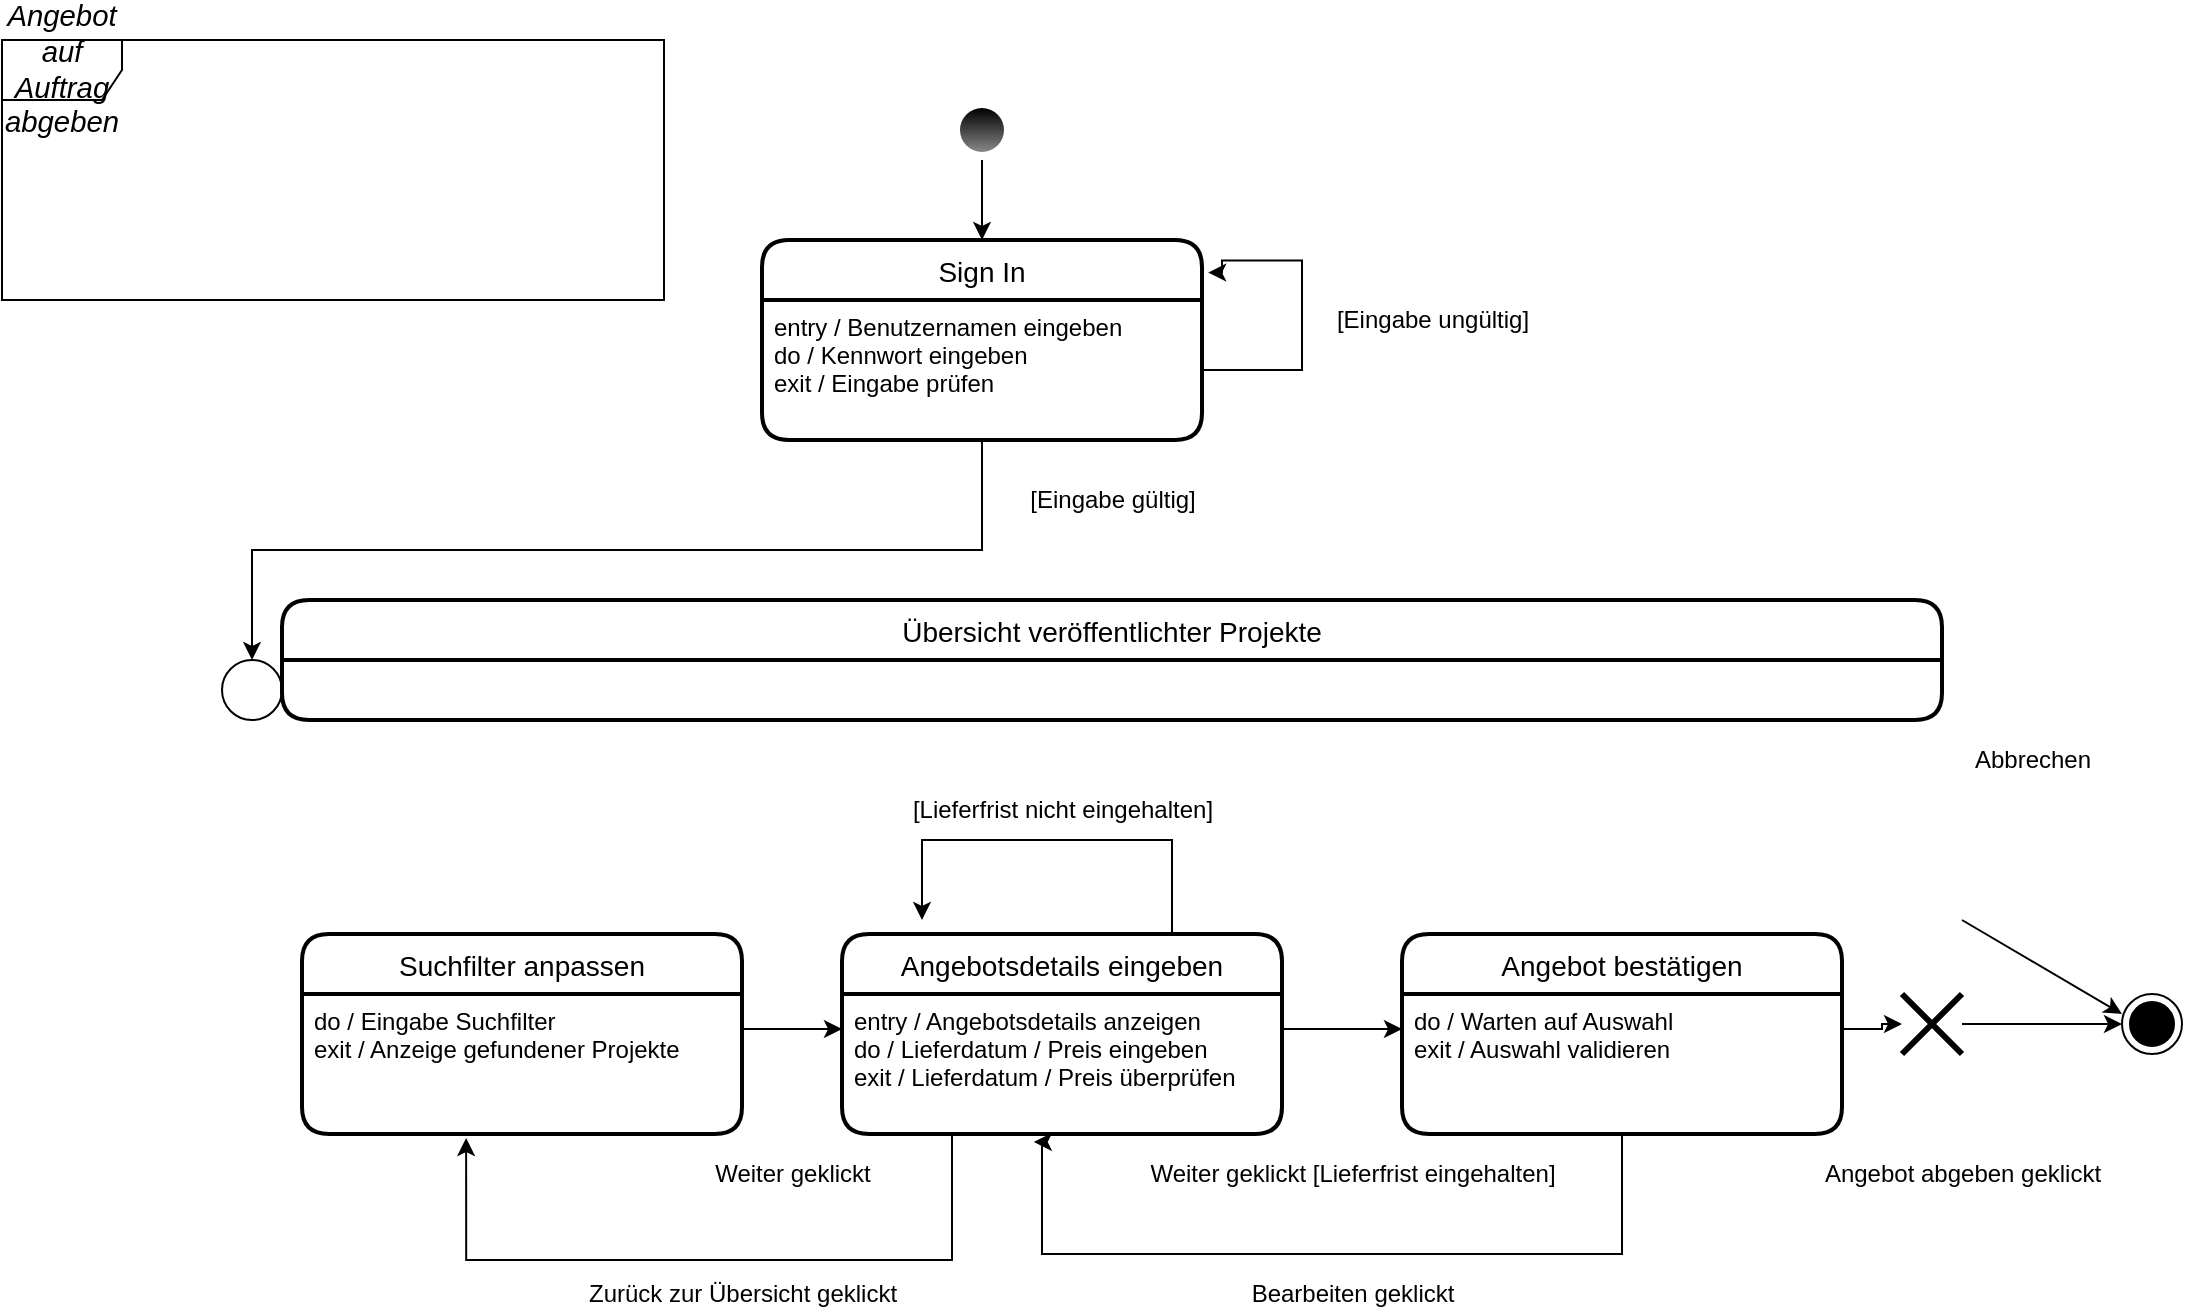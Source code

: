 <mxfile version="13.3.9" type="device"><diagram name="Page-1" id="e7e014a7-5840-1c2e-5031-d8a46d1fe8dd"><mxGraphModel dx="1220" dy="1063" grid="1" gridSize="10" guides="1" tooltips="1" connect="1" arrows="1" fold="1" page="1" pageScale="1" pageWidth="1169" pageHeight="826" background="#ffffff" math="0" shadow="0"><root><mxCell id="0"/><mxCell id="1" parent="0"/><mxCell id="OTc7slQkvgCQ9Ft_FuSA-42" value="&lt;i&gt;&lt;span style=&quot;font-size: 11.0pt ; font-family: &amp;#34;calibri&amp;#34; , sans-serif&quot;&gt;Angebot auf Auftrag abgeben&lt;br&gt;&lt;/span&gt;&lt;/i&gt;" style="shape=umlFrame;whiteSpace=wrap;html=1;" parent="1" vertex="1"><mxGeometry x="30" y="30" width="331" height="130" as="geometry"/></mxCell><mxCell id="nERQGFdSmko-TmaKGZCj-354" style="edgeStyle=orthogonalEdgeStyle;rounded=0;orthogonalLoop=1;jettySize=auto;html=1;exitX=0.5;exitY=1;exitDx=0;exitDy=0;entryX=0.5;entryY=0;entryDx=0;entryDy=0;startArrow=none;startFill=0;endArrow=classic;endFill=1;" parent="1" source="OTc7slQkvgCQ9Ft_FuSA-43" target="0c5Z71McvULgSXeNEmeY-1" edge="1"><mxGeometry relative="1" as="geometry"><mxPoint x="520" y="138.75" as="targetPoint"/></mxGeometry></mxCell><mxCell id="OTc7slQkvgCQ9Ft_FuSA-43" value="" style="ellipse;html=1;shape=endState;fillColor=#000000;fontStyle=1;strokeColor=none;gradientColor=#878787;" parent="1" vertex="1"><mxGeometry x="505" y="60" width="30" height="30" as="geometry"/></mxCell><mxCell id="nERQGFdSmko-TmaKGZCj-339" value="" style="ellipse;whiteSpace=wrap;html=1;aspect=fixed;" parent="1" vertex="1"><mxGeometry x="140" y="340" width="30" height="30" as="geometry"/></mxCell><mxCell id="nERQGFdSmko-TmaKGZCj-341" value="" style="ellipse;html=1;shape=endState;fillColor=#000000;" parent="1" vertex="1"><mxGeometry x="1090" y="507" width="30" height="30" as="geometry"/></mxCell><mxCell id="nERQGFdSmko-TmaKGZCj-362" style="edgeStyle=orthogonalEdgeStyle;rounded=0;orthogonalLoop=1;jettySize=auto;html=1;entryX=0;entryY=0.5;entryDx=0;entryDy=0;startArrow=none;startFill=0;endArrow=classic;endFill=1;" parent="1" source="nERQGFdSmko-TmaKGZCj-342" target="nERQGFdSmko-TmaKGZCj-341" edge="1"><mxGeometry relative="1" as="geometry"/></mxCell><mxCell id="nERQGFdSmko-TmaKGZCj-342" value="" style="shape=umlDestroy;whiteSpace=wrap;html=1;strokeWidth=3;" parent="1" vertex="1"><mxGeometry x="980" y="507" width="30" height="30" as="geometry"/></mxCell><mxCell id="nERQGFdSmko-TmaKGZCj-357" style="edgeStyle=orthogonalEdgeStyle;rounded=0;orthogonalLoop=1;jettySize=auto;html=1;exitX=0.5;exitY=1;exitDx=0;exitDy=0;entryX=0.5;entryY=0;entryDx=0;entryDy=0;startArrow=none;startFill=0;endArrow=classic;endFill=1;" parent="1" source="0c5Z71McvULgSXeNEmeY-2" target="nERQGFdSmko-TmaKGZCj-339" edge="1"><mxGeometry relative="1" as="geometry"><mxPoint x="520" y="238.75" as="sourcePoint"/></mxGeometry></mxCell><mxCell id="nERQGFdSmko-TmaKGZCj-5" value="Übersicht veröffentlichter Projekte" style="swimlane;childLayout=stackLayout;horizontal=1;startSize=30;horizontalStack=0;rounded=1;fontSize=14;fontStyle=0;strokeWidth=2;resizeParent=0;resizeLast=1;shadow=0;dashed=0;align=center;" parent="1" vertex="1"><mxGeometry x="170" y="310" width="830" height="60" as="geometry"/></mxCell><mxCell id="nERQGFdSmko-TmaKGZCj-359" style="edgeStyle=orthogonalEdgeStyle;rounded=0;orthogonalLoop=1;jettySize=auto;html=1;exitX=1;exitY=0.25;exitDx=0;exitDy=0;entryX=0;entryY=0.25;entryDx=0;entryDy=0;startArrow=none;startFill=0;endArrow=classic;endFill=1;" parent="1" source="nERQGFdSmko-TmaKGZCj-346" target="nERQGFdSmko-TmaKGZCj-349" edge="1"><mxGeometry relative="1" as="geometry"/></mxCell><mxCell id="nERQGFdSmko-TmaKGZCj-364" style="edgeStyle=orthogonalEdgeStyle;rounded=0;orthogonalLoop=1;jettySize=auto;html=1;exitX=1;exitY=0.25;exitDx=0;exitDy=0;startArrow=none;startFill=0;endArrow=classic;endFill=1;" parent="1" source="nERQGFdSmko-TmaKGZCj-349" target="nERQGFdSmko-TmaKGZCj-342" edge="1"><mxGeometry relative="1" as="geometry"><mxPoint x="980" y="525" as="targetPoint"/></mxGeometry></mxCell><mxCell id="nERQGFdSmko-TmaKGZCj-367" style="edgeStyle=orthogonalEdgeStyle;rounded=0;orthogonalLoop=1;jettySize=auto;html=1;exitX=1;exitY=0.25;exitDx=0;exitDy=0;entryX=0;entryY=0.25;entryDx=0;entryDy=0;startArrow=none;startFill=0;endArrow=classic;endFill=1;" parent="1" source="nERQGFdSmko-TmaKGZCj-366" target="nERQGFdSmko-TmaKGZCj-346" edge="1"><mxGeometry relative="1" as="geometry"/></mxCell><mxCell id="nERQGFdSmko-TmaKGZCj-368" value="Weiter geklickt" style="text;html=1;align=center;verticalAlign=middle;resizable=0;points=[];autosize=1;" parent="1" vertex="1"><mxGeometry x="380" y="587" width="90" height="20" as="geometry"/></mxCell><mxCell id="nERQGFdSmko-TmaKGZCj-369" value="Weiter geklickt [Lieferfrist eingehalten]" style="text;html=1;align=center;verticalAlign=middle;resizable=0;points=[];autosize=1;" parent="1" vertex="1"><mxGeometry x="595" y="587" width="220" height="20" as="geometry"/></mxCell><mxCell id="nERQGFdSmko-TmaKGZCj-370" value="Angebot abgeben geklickt" style="text;html=1;align=center;verticalAlign=middle;resizable=0;points=[];autosize=1;" parent="1" vertex="1"><mxGeometry x="935" y="587" width="150" height="20" as="geometry"/></mxCell><mxCell id="nERQGFdSmko-TmaKGZCj-373" value="" style="endArrow=classic;html=1;" parent="1" edge="1"><mxGeometry width="50" height="50" relative="1" as="geometry"><mxPoint x="1010" y="470" as="sourcePoint"/><mxPoint x="1090" y="517" as="targetPoint"/></mxGeometry></mxCell><mxCell id="nERQGFdSmko-TmaKGZCj-374" value="Abbrechen" style="text;html=1;align=center;verticalAlign=middle;resizable=0;points=[];autosize=1;" parent="1" vertex="1"><mxGeometry x="1010" y="380" width="70" height="20" as="geometry"/></mxCell><mxCell id="nERQGFdSmko-TmaKGZCj-375" style="edgeStyle=orthogonalEdgeStyle;rounded=0;orthogonalLoop=1;jettySize=auto;html=1;entryX=0.436;entryY=1.057;entryDx=0;entryDy=0;entryPerimeter=0;startArrow=none;startFill=0;endArrow=classic;endFill=1;" parent="1" source="nERQGFdSmko-TmaKGZCj-349" target="nERQGFdSmko-TmaKGZCj-346" edge="1"><mxGeometry relative="1" as="geometry"><Array as="points"><mxPoint x="840" y="637"/><mxPoint x="550" y="637"/><mxPoint x="550" y="581"/></Array></mxGeometry></mxCell><mxCell id="nERQGFdSmko-TmaKGZCj-376" value="Bearbeiten geklickt" style="text;html=1;align=center;verticalAlign=middle;resizable=0;points=[];autosize=1;" parent="1" vertex="1"><mxGeometry x="645" y="647" width="120" height="20" as="geometry"/></mxCell><mxCell id="0c5Z71McvULgSXeNEmeY-1" value="Sign In" style="swimlane;childLayout=stackLayout;horizontal=1;startSize=30;horizontalStack=0;rounded=1;fontSize=14;fontStyle=0;strokeWidth=2;resizeParent=0;resizeLast=1;shadow=0;dashed=0;align=center;" vertex="1" parent="1"><mxGeometry x="410" y="130" width="220" height="100" as="geometry"/></mxCell><mxCell id="0c5Z71McvULgSXeNEmeY-2" value="entry / Benutzernamen eingeben&#10;do / Kennwort eingeben&#10;exit / Eingabe prüfen" style="align=left;strokeColor=none;fillColor=none;spacingLeft=4;fontSize=12;verticalAlign=top;resizable=0;rotatable=0;part=1;" vertex="1" parent="0c5Z71McvULgSXeNEmeY-1"><mxGeometry y="30" width="220" height="70" as="geometry"/></mxCell><mxCell id="0c5Z71McvULgSXeNEmeY-3" style="edgeStyle=orthogonalEdgeStyle;rounded=0;orthogonalLoop=1;jettySize=auto;html=1;entryX=1.014;entryY=0.163;entryDx=0;entryDy=0;entryPerimeter=0;" edge="1" parent="0c5Z71McvULgSXeNEmeY-1" source="0c5Z71McvULgSXeNEmeY-2" target="0c5Z71McvULgSXeNEmeY-1"><mxGeometry relative="1" as="geometry"><mxPoint x="230" y="21.25" as="targetPoint"/><Array as="points"><mxPoint x="270" y="65.25"/><mxPoint x="270" y="10.25"/><mxPoint x="230" y="10.25"/><mxPoint x="230" y="16.25"/></Array></mxGeometry></mxCell><mxCell id="0c5Z71McvULgSXeNEmeY-4" value="[Eingabe ungültig]" style="text;html=1;align=center;verticalAlign=middle;resizable=0;points=[];autosize=1;" vertex="1" parent="1"><mxGeometry x="690" y="160" width="110" height="20" as="geometry"/></mxCell><mxCell id="0c5Z71McvULgSXeNEmeY-5" value="[Eingabe gültig]" style="text;html=1;align=center;verticalAlign=middle;resizable=0;points=[];autosize=1;" vertex="1" parent="1"><mxGeometry x="535" y="250" width="100" height="20" as="geometry"/></mxCell><mxCell id="nERQGFdSmko-TmaKGZCj-365" value="Suchfilter anpassen" style="swimlane;childLayout=stackLayout;horizontal=1;startSize=30;horizontalStack=0;rounded=1;fontSize=14;fontStyle=0;strokeWidth=2;resizeParent=0;resizeLast=1;shadow=0;dashed=0;align=center;" parent="1" vertex="1"><mxGeometry x="180" y="477" width="220" height="100" as="geometry"/></mxCell><mxCell id="nERQGFdSmko-TmaKGZCj-366" value="do / Eingabe Suchfilter&#10;exit / Anzeige gefundener Projekte" style="align=left;strokeColor=none;fillColor=none;spacingLeft=4;fontSize=12;verticalAlign=top;resizable=0;rotatable=0;part=1;" parent="nERQGFdSmko-TmaKGZCj-365" vertex="1"><mxGeometry y="30" width="220" height="70" as="geometry"/></mxCell><mxCell id="0c5Z71McvULgSXeNEmeY-6" style="edgeStyle=orthogonalEdgeStyle;rounded=0;orthogonalLoop=1;jettySize=auto;html=1;exitX=0.75;exitY=0;exitDx=0;exitDy=0;" edge="1" parent="1" source="nERQGFdSmko-TmaKGZCj-345"><mxGeometry relative="1" as="geometry"><mxPoint x="490" y="470" as="targetPoint"/><Array as="points"><mxPoint x="615" y="430"/><mxPoint x="490" y="430"/></Array></mxGeometry></mxCell><mxCell id="nERQGFdSmko-TmaKGZCj-345" value="Angebotsdetails eingeben" style="swimlane;childLayout=stackLayout;horizontal=1;startSize=30;horizontalStack=0;rounded=1;fontSize=14;fontStyle=0;strokeWidth=2;resizeParent=0;resizeLast=1;shadow=0;dashed=0;align=center;" parent="1" vertex="1"><mxGeometry x="450" y="477" width="220" height="100" as="geometry"/></mxCell><mxCell id="nERQGFdSmko-TmaKGZCj-346" value="entry / Angebotsdetails anzeigen&#10;do / Lieferdatum / Preis eingeben&#10;exit / Lieferdatum / Preis überprüfen" style="align=left;strokeColor=none;fillColor=none;spacingLeft=4;fontSize=12;verticalAlign=top;resizable=0;rotatable=0;part=1;" parent="nERQGFdSmko-TmaKGZCj-345" vertex="1"><mxGeometry y="30" width="220" height="70" as="geometry"/></mxCell><mxCell id="nERQGFdSmko-TmaKGZCj-348" value="Angebot bestätigen" style="swimlane;childLayout=stackLayout;horizontal=1;startSize=30;horizontalStack=0;rounded=1;fontSize=14;fontStyle=0;strokeWidth=2;resizeParent=0;resizeLast=1;shadow=0;dashed=0;align=center;" parent="1" vertex="1"><mxGeometry x="730" y="477" width="220" height="100" as="geometry"/></mxCell><mxCell id="nERQGFdSmko-TmaKGZCj-349" value="do / Warten auf Auswahl&#10;exit / Auswahl validieren" style="align=left;strokeColor=none;fillColor=none;spacingLeft=4;fontSize=12;verticalAlign=top;resizable=0;rotatable=0;part=1;" parent="nERQGFdSmko-TmaKGZCj-348" vertex="1"><mxGeometry y="30" width="220" height="70" as="geometry"/></mxCell><mxCell id="0c5Z71McvULgSXeNEmeY-7" value="[Lieferfrist nicht eingehalten]" style="text;html=1;align=center;verticalAlign=middle;resizable=0;points=[];autosize=1;" vertex="1" parent="1"><mxGeometry x="475" y="405" width="170" height="20" as="geometry"/></mxCell><mxCell id="0c5Z71McvULgSXeNEmeY-8" style="edgeStyle=orthogonalEdgeStyle;rounded=0;orthogonalLoop=1;jettySize=auto;html=1;exitX=0.25;exitY=1;exitDx=0;exitDy=0;entryX=0.373;entryY=1.029;entryDx=0;entryDy=0;entryPerimeter=0;" edge="1" parent="1" source="nERQGFdSmko-TmaKGZCj-346" target="nERQGFdSmko-TmaKGZCj-366"><mxGeometry relative="1" as="geometry"><Array as="points"><mxPoint x="505" y="640"/><mxPoint x="262" y="640"/></Array></mxGeometry></mxCell><mxCell id="0c5Z71McvULgSXeNEmeY-9" value="Zurück zur Übersicht geklickt" style="text;html=1;align=center;verticalAlign=middle;resizable=0;points=[];autosize=1;" vertex="1" parent="1"><mxGeometry x="315" y="647" width="170" height="20" as="geometry"/></mxCell></root></mxGraphModel></diagram></mxfile>